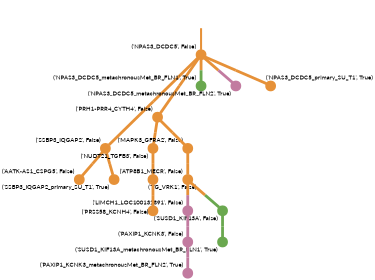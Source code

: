 strict digraph  {
graph[splines=false]; nodesep=0.7; rankdir=TB; ranksep=0.6; forcelabels=true; dpi=600; size=2.5;
0 [color="#e69138ff", fillcolor="#e69138ff", fixedsize=true, fontname=Lato, fontsize="12pt", height="0.25", label="", penwidth=3, shape=circle, style=filled, xlabel="('NPAS3_DCDC5', False)"];
1 [color="#e69138ff", fillcolor="#e69138ff", fixedsize=true, fontname=Lato, fontsize="12pt", height="0.25", label="", penwidth=3, shape=circle, style=filled, xlabel="('SSBP3_IQGAP2', False)"];
2 [color="#e69138ff", fillcolor="#e69138ff", fixedsize=true, fontname=Lato, fontsize="12pt", height="0.25", label="", penwidth=3, shape=circle, style=filled, xlabel="('PRH1-PRR4_CYTH4', False)"];
12 [color="#6aa84fff", fillcolor="#6aa84fff", fixedsize=true, fontname=Lato, fontsize="12pt", height="0.25", label="", penwidth=3, shape=circle, style=filled, xlabel="('NPAS3_DCDC5_metachronousMet_BR_FLN1', True)"];
14 [color="#c27ba0ff", fillcolor="#c27ba0ff", fixedsize=true, fontname=Lato, fontsize="12pt", height="0.25", label="", penwidth=3, shape=circle, style=filled, xlabel="('NPAS3_DCDC5_metachronousMet_BR_FLN2', True)"];
16 [color="#e69138ff", fillcolor="#e69138ff", fixedsize=true, fontname=Lato, fontsize="12pt", height="0.25", label="", penwidth=3, shape=circle, style=filled, xlabel="('NPAS3_DCDC5_primary_SU_T1', True)"];
4 [color="#e69138ff", fillcolor="#e69138ff", fixedsize=true, fontname=Lato, fontsize="12pt", height="0.25", label="", penwidth=3, shape=circle, style=filled, xlabel="('AATK-AS1_CSPG5', False)"];
17 [color="#e69138ff", fillcolor="#e69138ff", fixedsize=true, fontname=Lato, fontsize="12pt", height="0.25", label="", penwidth=3, shape=circle, style=filled, xlabel="('SSBP3_IQGAP2_primary_SU_T1', True)"];
9 [color="#e69138ff", fillcolor="#e69138ff", fixedsize=true, fontname=Lato, fontsize="12pt", height="0.25", label="", penwidth=3, shape=circle, style=filled, xlabel="('NUDT21_TGFB3', False)"];
10 [color="#e69138ff", fillcolor="#e69138ff", fixedsize=true, fontname=Lato, fontsize="12pt", height="0.25", label="", penwidth=3, shape=circle, style=filled, xlabel="('MAPK3_GFRA2', False)"];
3 [color="#e69138ff", fillcolor="#e69138ff", fixedsize=true, fontname=Lato, fontsize="12pt", height="0.25", label="", penwidth=3, shape=circle, style=filled, xlabel="('ATP8B1_MECR', False)"];
6 [color="#c27ba0ff", fillcolor="#c27ba0ff", fixedsize=true, fontname=Lato, fontsize="12pt", height="0.25", label="", penwidth=3, shape=circle, style=filled, xlabel="('LIMCH1_LOC100132891', False)"];
7 [color="#6aa84fff", fillcolor="#6aa84fff", fixedsize=true, fontname=Lato, fontsize="12pt", height="0.25", label="", penwidth=3, shape=circle, style=filled, xlabel="('SUSD1_KIF13A', False)"];
5 [color="#e69138ff", fillcolor="#e69138ff", fixedsize=true, fontname=Lato, fontsize="12pt", height="0.25", label="", penwidth=3, shape=circle, style=filled, xlabel="('TG_VRK1', False)"];
11 [color="#e69138ff", fillcolor="#e69138ff", fixedsize=true, fontname=Lato, fontsize="12pt", height="0.25", label="", penwidth=3, shape=circle, style=filled, xlabel="('PRSS58_KCNH4', False)"];
8 [color="#c27ba0ff", fillcolor="#c27ba0ff", fixedsize=true, fontname=Lato, fontsize="12pt", height="0.25", label="", penwidth=3, shape=circle, style=filled, xlabel="('PAXIP1_KCNK3', False)"];
13 [color="#6aa84fff", fillcolor="#6aa84fff", fixedsize=true, fontname=Lato, fontsize="12pt", height="0.25", label="", penwidth=3, shape=circle, style=filled, xlabel="('SUSD1_KIF13A_metachronousMet_BR_FLN1', True)"];
15 [color="#c27ba0ff", fillcolor="#c27ba0ff", fixedsize=true, fontname=Lato, fontsize="12pt", height="0.25", label="", penwidth=3, shape=circle, style=filled, xlabel="('PAXIP1_KCNK3_metachronousMet_BR_FLN2', True)"];
normal [label="", penwidth=3, style=invis, xlabel="('NPAS3_DCDC5', False)"];
0 -> 1  [arrowsize=0, color="#e69138ff;0.5:#e69138ff", minlen="3.0", penwidth="5.5", style=solid];
0 -> 2  [arrowsize=0, color="#e69138ff;0.5:#e69138ff", minlen="2.3913042545318604", penwidth="5.5", style=solid];
0 -> 12  [arrowsize=0, color="#e69138ff;0.5:#6aa84fff", minlen="1.0386472940444946", penwidth="5.5", style=solid];
0 -> 14  [arrowsize=0, color="#e69138ff;0.5:#c27ba0ff", minlen="1.0386472940444946", penwidth="5.5", style=solid];
0 -> 16  [arrowsize=0, color="#e69138ff;0.5:#e69138ff", minlen="1.0386472940444946", penwidth="5.5", style=solid];
1 -> 4  [arrowsize=0, color="#e69138ff;0.5:#e69138ff", minlen="1.3285024166107178", penwidth="5.5", style=solid];
1 -> 17  [arrowsize=0, color="#e69138ff;0.5:#e69138ff", minlen="1.0386472940444946", penwidth="5.5", style=solid];
2 -> 9  [arrowsize=0, color="#e69138ff;0.5:#e69138ff", minlen="1.0966182947158813", penwidth="5.5", style=solid];
2 -> 10  [arrowsize=0, color="#e69138ff;0.5:#e69138ff", minlen="1.0772947072982788", penwidth="5.5", style=solid];
9 -> 5  [arrowsize=0, color="#e69138ff;0.5:#e69138ff", minlen="1.2898550033569336", penwidth="5.5", style=solid];
10 -> 3  [arrowsize=0, color="#e69138ff;0.5:#e69138ff", minlen="1.7149758338928223", penwidth="5.5", style=solid];
3 -> 6  [arrowsize=0, color="#e69138ff;0.5:#c27ba0ff", minlen="1.251207709312439", penwidth="5.5", style=solid];
3 -> 7  [arrowsize=0, color="#e69138ff;0.5:#6aa84fff", minlen="1.2318840026855469", penwidth="5.5", style=solid];
6 -> 8  [arrowsize=0, color="#c27ba0ff;0.5:#c27ba0ff", minlen="1.1739130020141602", penwidth="5.5", style=solid];
7 -> 13  [arrowsize=0, color="#6aa84fff;0.5:#6aa84fff", minlen="1.0386472940444946", penwidth="5.5", style=solid];
5 -> 11  [arrowsize=0, color="#e69138ff;0.5:#e69138ff", minlen="1.0772947072982788", penwidth="5.5", style=solid];
8 -> 15  [arrowsize=0, color="#c27ba0ff;0.5:#c27ba0ff", minlen="1.0386472940444946", penwidth="5.5", style=solid];
normal -> 0  [arrowsize=0, color="#e69138ff", label="", penwidth=4, style=solid];
}
